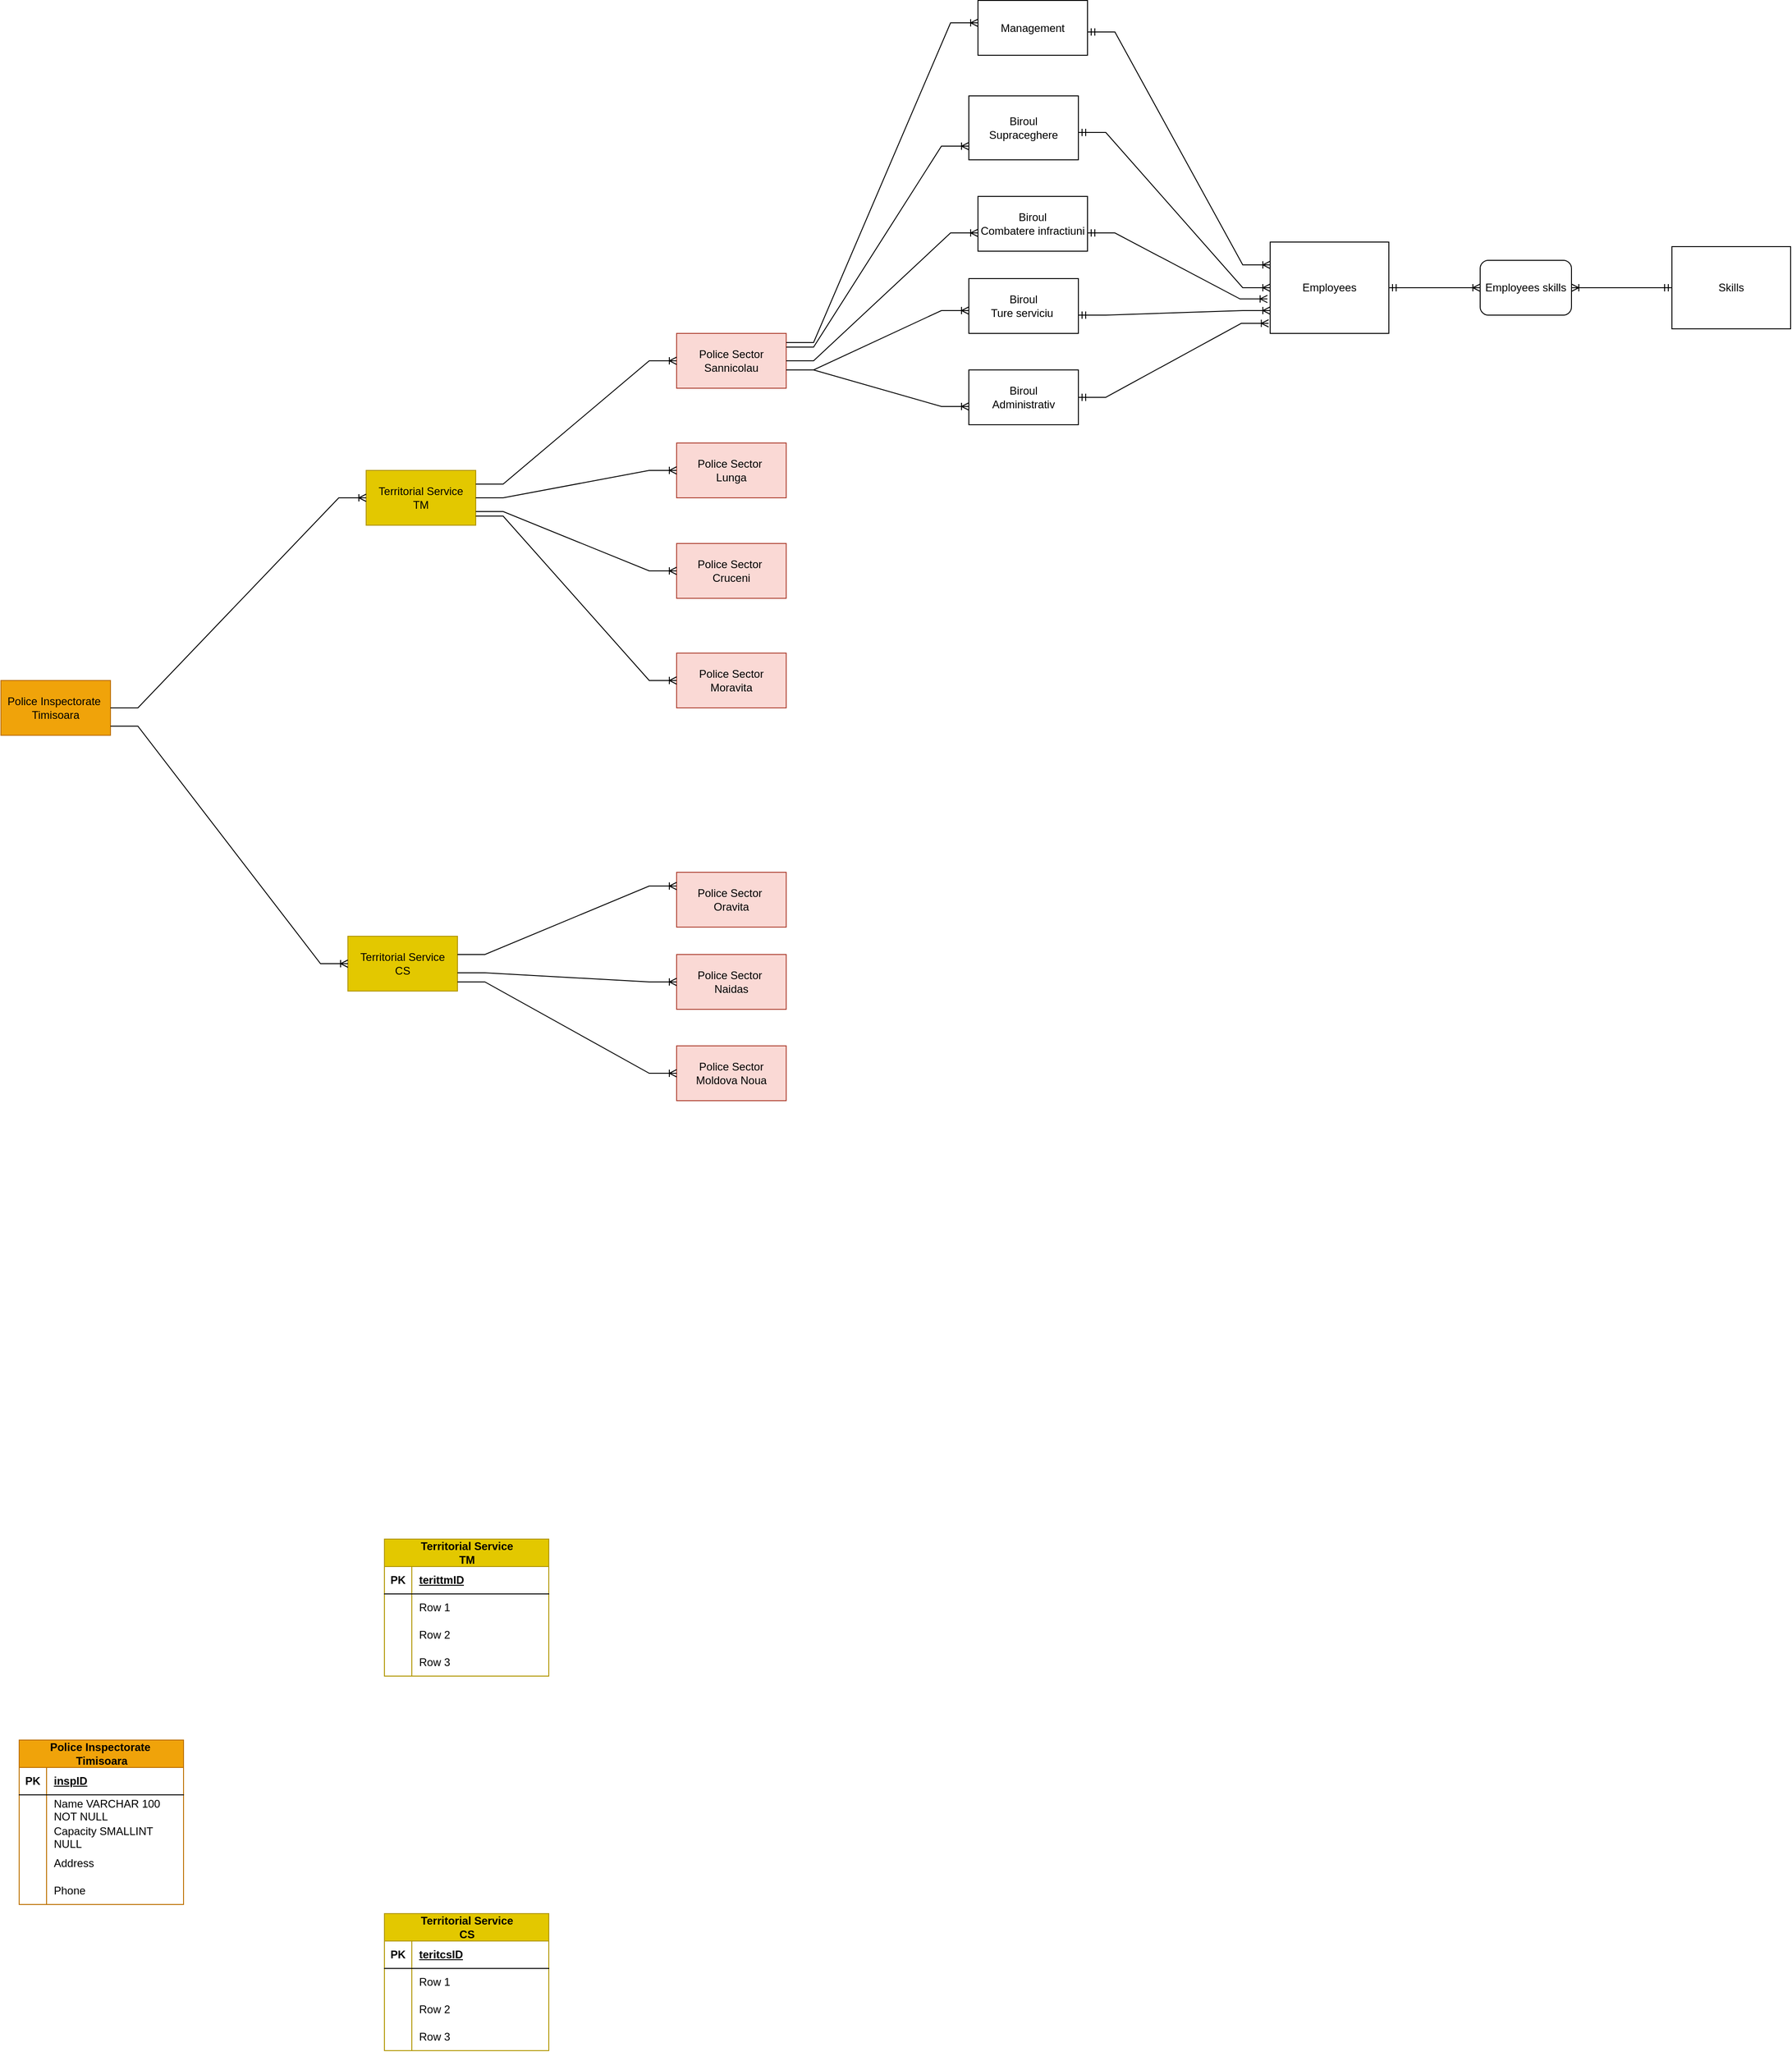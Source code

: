 <mxfile version="26.0.4">
  <diagram name="Pagină-1" id="tk4yPKOGJURjmuizrjEW">
    <mxGraphModel dx="2577" dy="2039" grid="1" gridSize="10" guides="1" tooltips="1" connect="1" arrows="1" fold="1" page="1" pageScale="1" pageWidth="827" pageHeight="1169" math="0" shadow="0">
      <root>
        <object label="" id="0">
          <mxCell />
        </object>
        <mxCell id="1" parent="0" />
        <mxCell id="RzF3BET0M-9ud9dv6s0I-14" value="Police Inspectorate&amp;nbsp;&lt;div&gt;Timisoara&lt;/div&gt;" style="rounded=0;whiteSpace=wrap;html=1;fillColor=#f0a30a;fontColor=#000000;strokeColor=#BD7000;" vertex="1" parent="1">
          <mxGeometry x="-340" y="100" width="120" height="60" as="geometry" />
        </mxCell>
        <mxCell id="RzF3BET0M-9ud9dv6s0I-17" value="Territorial Service&lt;div&gt;&lt;span style=&quot;background-color: transparent; color: light-dark(rgb(0, 0, 0), rgb(255, 255, 255));&quot;&gt;TM&lt;/span&gt;&lt;/div&gt;" style="rounded=0;whiteSpace=wrap;html=1;fillColor=#e3c800;fontColor=#000000;strokeColor=#B09500;" vertex="1" parent="1">
          <mxGeometry x="60" y="-130" width="120" height="60" as="geometry" />
        </mxCell>
        <mxCell id="RzF3BET0M-9ud9dv6s0I-18" value="Territorial Service&lt;div&gt;CS&lt;/div&gt;" style="rounded=0;whiteSpace=wrap;html=1;fillColor=#e3c800;fontColor=#000000;strokeColor=#B09500;" vertex="1" parent="1">
          <mxGeometry x="40" y="380" width="120" height="60" as="geometry" />
        </mxCell>
        <mxCell id="RzF3BET0M-9ud9dv6s0I-20" value="Police Sector Sannicolau" style="rounded=0;whiteSpace=wrap;html=1;fillColor=#fad9d5;strokeColor=#ae4132;" vertex="1" parent="1">
          <mxGeometry x="400" y="-280" width="120" height="60" as="geometry" />
        </mxCell>
        <mxCell id="RzF3BET0M-9ud9dv6s0I-21" value="Police Sector&amp;nbsp;&lt;div&gt;Lunga&lt;/div&gt;" style="rounded=0;whiteSpace=wrap;html=1;fillColor=#fad9d5;strokeColor=#ae4132;" vertex="1" parent="1">
          <mxGeometry x="400" y="-160" width="120" height="60" as="geometry" />
        </mxCell>
        <mxCell id="RzF3BET0M-9ud9dv6s0I-22" value="Police Sector Moravita" style="rounded=0;whiteSpace=wrap;html=1;fillColor=#fad9d5;strokeColor=#ae4132;" vertex="1" parent="1">
          <mxGeometry x="400" y="70" width="120" height="60" as="geometry" />
        </mxCell>
        <mxCell id="RzF3BET0M-9ud9dv6s0I-23" value="Police Sector&amp;nbsp;&lt;div&gt;Cruceni&lt;/div&gt;" style="rounded=0;whiteSpace=wrap;html=1;fillColor=#fad9d5;strokeColor=#ae4132;" vertex="1" parent="1">
          <mxGeometry x="400" y="-50" width="120" height="60" as="geometry" />
        </mxCell>
        <mxCell id="RzF3BET0M-9ud9dv6s0I-24" value="Police Sector&amp;nbsp;&lt;div&gt;Oravita&lt;/div&gt;" style="rounded=0;whiteSpace=wrap;html=1;fillColor=#fad9d5;strokeColor=#ae4132;" vertex="1" parent="1">
          <mxGeometry x="400" y="310" width="120" height="60" as="geometry" />
        </mxCell>
        <mxCell id="RzF3BET0M-9ud9dv6s0I-25" value="Police Sector Moldova Noua" style="rounded=0;whiteSpace=wrap;html=1;fillColor=#fad9d5;strokeColor=#ae4132;" vertex="1" parent="1">
          <mxGeometry x="400" y="500" width="120" height="60" as="geometry" />
        </mxCell>
        <mxCell id="RzF3BET0M-9ud9dv6s0I-26" value="Police Sector&amp;nbsp;&lt;div&gt;Naidas&lt;/div&gt;" style="rounded=0;whiteSpace=wrap;html=1;fillColor=#fad9d5;strokeColor=#ae4132;" vertex="1" parent="1">
          <mxGeometry x="400" y="400" width="120" height="60" as="geometry" />
        </mxCell>
        <mxCell id="RzF3BET0M-9ud9dv6s0I-32" value="Management" style="rounded=0;whiteSpace=wrap;html=1;" vertex="1" parent="1">
          <mxGeometry x="730" y="-644.5" width="120" height="60" as="geometry" />
        </mxCell>
        <mxCell id="RzF3BET0M-9ud9dv6s0I-33" value="Biroul&lt;div&gt;Supraceghere&lt;/div&gt;" style="rounded=0;whiteSpace=wrap;html=1;" vertex="1" parent="1">
          <mxGeometry x="720" y="-540" width="120" height="70" as="geometry" />
        </mxCell>
        <mxCell id="RzF3BET0M-9ud9dv6s0I-34" value="Biroul&lt;div&gt;Combatere infractiuni&lt;/div&gt;" style="rounded=0;whiteSpace=wrap;html=1;" vertex="1" parent="1">
          <mxGeometry x="730" y="-430" width="120" height="60" as="geometry" />
        </mxCell>
        <mxCell id="RzF3BET0M-9ud9dv6s0I-35" value="Biroul&lt;div&gt;Ture serviciu&amp;nbsp;&lt;/div&gt;" style="rounded=0;whiteSpace=wrap;html=1;" vertex="1" parent="1">
          <mxGeometry x="720" y="-340" width="120" height="60" as="geometry" />
        </mxCell>
        <mxCell id="RzF3BET0M-9ud9dv6s0I-36" value="Biroul&lt;div&gt;Administrativ&lt;/div&gt;" style="rounded=0;whiteSpace=wrap;html=1;" vertex="1" parent="1">
          <mxGeometry x="720" y="-240" width="120" height="60" as="geometry" />
        </mxCell>
        <mxCell id="RzF3BET0M-9ud9dv6s0I-37" value="Employees" style="rounded=0;whiteSpace=wrap;html=1;" vertex="1" parent="1">
          <mxGeometry x="1050" y="-380" width="130" height="100" as="geometry" />
        </mxCell>
        <mxCell id="RzF3BET0M-9ud9dv6s0I-38" value="Skills" style="rounded=0;whiteSpace=wrap;html=1;" vertex="1" parent="1">
          <mxGeometry x="1490" y="-375" width="130" height="90" as="geometry" />
        </mxCell>
        <mxCell id="RzF3BET0M-9ud9dv6s0I-39" value="" style="edgeStyle=entityRelationEdgeStyle;fontSize=12;html=1;endArrow=ERoneToMany;rounded=0;entryX=0;entryY=0.5;entryDx=0;entryDy=0;" edge="1" parent="1" target="RzF3BET0M-9ud9dv6s0I-17">
          <mxGeometry width="100" height="100" relative="1" as="geometry">
            <mxPoint x="-220" y="130" as="sourcePoint" />
            <mxPoint x="-120" y="30" as="targetPoint" />
          </mxGeometry>
        </mxCell>
        <mxCell id="RzF3BET0M-9ud9dv6s0I-40" value="" style="edgeStyle=entityRelationEdgeStyle;fontSize=12;html=1;endArrow=ERoneToMany;rounded=0;entryX=0;entryY=0.5;entryDx=0;entryDy=0;" edge="1" parent="1" target="RzF3BET0M-9ud9dv6s0I-18">
          <mxGeometry width="100" height="100" relative="1" as="geometry">
            <mxPoint x="-220" y="150" as="sourcePoint" />
            <mxPoint x="60" y="-80" as="targetPoint" />
          </mxGeometry>
        </mxCell>
        <mxCell id="RzF3BET0M-9ud9dv6s0I-41" value="" style="edgeStyle=entityRelationEdgeStyle;fontSize=12;html=1;endArrow=ERoneToMany;rounded=0;entryX=0;entryY=0.5;entryDx=0;entryDy=0;exitX=1;exitY=0.25;exitDx=0;exitDy=0;" edge="1" parent="1" source="RzF3BET0M-9ud9dv6s0I-17" target="RzF3BET0M-9ud9dv6s0I-20">
          <mxGeometry width="100" height="100" relative="1" as="geometry">
            <mxPoint x="190" y="-120" as="sourcePoint" />
            <mxPoint x="460" y="-325" as="targetPoint" />
            <Array as="points">
              <mxPoint x="620" y="-215" />
            </Array>
          </mxGeometry>
        </mxCell>
        <mxCell id="RzF3BET0M-9ud9dv6s0I-42" value="" style="edgeStyle=entityRelationEdgeStyle;fontSize=12;html=1;endArrow=ERoneToMany;rounded=0;entryX=0;entryY=0.5;entryDx=0;entryDy=0;exitX=1;exitY=0.5;exitDx=0;exitDy=0;" edge="1" parent="1" source="RzF3BET0M-9ud9dv6s0I-17">
          <mxGeometry width="100" height="100" relative="1" as="geometry">
            <mxPoint x="190" y="-100" as="sourcePoint" />
            <mxPoint x="400" y="-130" as="targetPoint" />
            <Array as="points">
              <mxPoint x="230" y="-40" />
              <mxPoint x="620" y="-95" />
              <mxPoint x="380" y="-20" />
            </Array>
          </mxGeometry>
        </mxCell>
        <mxCell id="RzF3BET0M-9ud9dv6s0I-43" value="" style="edgeStyle=entityRelationEdgeStyle;fontSize=12;html=1;endArrow=ERoneToMany;rounded=0;entryX=0;entryY=0.5;entryDx=0;entryDy=0;exitX=1;exitY=0.75;exitDx=0;exitDy=0;" edge="1" parent="1" source="RzF3BET0M-9ud9dv6s0I-17">
          <mxGeometry width="100" height="100" relative="1" as="geometry">
            <mxPoint x="190" y="10" as="sourcePoint" />
            <mxPoint x="400" y="-20" as="targetPoint" />
            <Array as="points">
              <mxPoint x="230" y="70" />
              <mxPoint x="620" y="15" />
              <mxPoint x="380" y="80" />
              <mxPoint x="380" y="90" />
            </Array>
          </mxGeometry>
        </mxCell>
        <mxCell id="RzF3BET0M-9ud9dv6s0I-44" value="" style="edgeStyle=entityRelationEdgeStyle;fontSize=12;html=1;endArrow=ERoneToMany;rounded=0;entryX=0;entryY=0.5;entryDx=0;entryDy=0;" edge="1" parent="1">
          <mxGeometry width="100" height="100" relative="1" as="geometry">
            <mxPoint x="180" y="-80" as="sourcePoint" />
            <mxPoint x="400" y="100" as="targetPoint" />
            <Array as="points">
              <mxPoint x="230" y="190" />
              <mxPoint x="620" y="135" />
              <mxPoint x="380" y="200" />
              <mxPoint x="380" y="210" />
            </Array>
          </mxGeometry>
        </mxCell>
        <mxCell id="RzF3BET0M-9ud9dv6s0I-45" value="" style="edgeStyle=entityRelationEdgeStyle;fontSize=12;html=1;endArrow=ERoneToMany;rounded=0;entryX=0;entryY=0.5;entryDx=0;entryDy=0;exitX=1;exitY=0.75;exitDx=0;exitDy=0;" edge="1" parent="1">
          <mxGeometry width="100" height="100" relative="1" as="geometry">
            <mxPoint x="520" y="-240.0" as="sourcePoint" />
            <mxPoint x="720" y="-200" as="targetPoint" />
            <Array as="points">
              <mxPoint x="550" y="-110" />
              <mxPoint x="940" y="-165" />
              <mxPoint x="700" y="-100" />
              <mxPoint x="700" y="-90" />
            </Array>
          </mxGeometry>
        </mxCell>
        <mxCell id="RzF3BET0M-9ud9dv6s0I-46" value="" style="edgeStyle=entityRelationEdgeStyle;fontSize=12;html=1;endArrow=ERoneToMany;rounded=0;entryX=0;entryY=0.75;entryDx=0;entryDy=0;exitX=1;exitY=0.75;exitDx=0;exitDy=0;" edge="1" parent="1">
          <mxGeometry width="100" height="100" relative="1" as="geometry">
            <mxPoint x="520" y="-240" as="sourcePoint" />
            <mxPoint x="720" y="-305.0" as="targetPoint" />
            <Array as="points">
              <mxPoint x="550" y="-110" />
              <mxPoint x="940" y="-165" />
              <mxPoint x="700" y="-100" />
              <mxPoint x="700" y="-90" />
            </Array>
          </mxGeometry>
        </mxCell>
        <mxCell id="RzF3BET0M-9ud9dv6s0I-47" value="" style="edgeStyle=entityRelationEdgeStyle;fontSize=12;html=1;endArrow=ERoneToMany;rounded=0;entryX=0;entryY=0.5;entryDx=0;entryDy=0;exitX=1;exitY=0.75;exitDx=0;exitDy=0;" edge="1" parent="1">
          <mxGeometry width="100" height="100" relative="1" as="geometry">
            <mxPoint x="520" y="-250" as="sourcePoint" />
            <mxPoint x="730" y="-390" as="targetPoint" />
            <Array as="points">
              <mxPoint x="550" y="-120" />
              <mxPoint x="940" y="-175" />
              <mxPoint x="700" y="-110" />
              <mxPoint x="700" y="-100" />
            </Array>
          </mxGeometry>
        </mxCell>
        <mxCell id="RzF3BET0M-9ud9dv6s0I-48" value="" style="edgeStyle=entityRelationEdgeStyle;fontSize=12;html=1;endArrow=ERoneToMany;rounded=0;entryX=0;entryY=0.5;entryDx=0;entryDy=0;exitX=1;exitY=0.25;exitDx=0;exitDy=0;" edge="1" parent="1" source="RzF3BET0M-9ud9dv6s0I-20">
          <mxGeometry width="100" height="100" relative="1" as="geometry">
            <mxPoint x="520" y="-525" as="sourcePoint" />
            <mxPoint x="720" y="-485" as="targetPoint" />
            <Array as="points">
              <mxPoint x="550" y="-395" />
              <mxPoint x="940" y="-450" />
              <mxPoint x="700" y="-385" />
              <mxPoint x="700" y="-375" />
            </Array>
          </mxGeometry>
        </mxCell>
        <mxCell id="RzF3BET0M-9ud9dv6s0I-49" value="" style="edgeStyle=entityRelationEdgeStyle;fontSize=12;html=1;endArrow=ERoneToMany;rounded=0;entryX=0;entryY=0.5;entryDx=0;entryDy=0;" edge="1" parent="1">
          <mxGeometry width="100" height="100" relative="1" as="geometry">
            <mxPoint x="520" y="-270" as="sourcePoint" />
            <mxPoint x="730" y="-620" as="targetPoint" />
            <Array as="points">
              <mxPoint x="560" y="-530" />
              <mxPoint x="560" y="-1095" />
              <mxPoint x="950" y="-585" />
              <mxPoint x="710" y="-520" />
              <mxPoint x="710" y="-510" />
            </Array>
          </mxGeometry>
        </mxCell>
        <mxCell id="RzF3BET0M-9ud9dv6s0I-50" value="" style="edgeStyle=entityRelationEdgeStyle;fontSize=12;html=1;endArrow=ERoneToMany;rounded=0;entryX=0;entryY=0.25;entryDx=0;entryDy=0;" edge="1" parent="1" target="RzF3BET0M-9ud9dv6s0I-24">
          <mxGeometry width="100" height="100" relative="1" as="geometry">
            <mxPoint x="160" y="400" as="sourcePoint" />
            <mxPoint x="260" y="300" as="targetPoint" />
          </mxGeometry>
        </mxCell>
        <mxCell id="RzF3BET0M-9ud9dv6s0I-51" value="" style="edgeStyle=entityRelationEdgeStyle;fontSize=12;html=1;endArrow=ERoneToMany;rounded=0;entryX=0;entryY=0.5;entryDx=0;entryDy=0;" edge="1" parent="1" target="RzF3BET0M-9ud9dv6s0I-26">
          <mxGeometry width="100" height="100" relative="1" as="geometry">
            <mxPoint x="160" y="420" as="sourcePoint" />
            <mxPoint x="260" y="320" as="targetPoint" />
          </mxGeometry>
        </mxCell>
        <mxCell id="RzF3BET0M-9ud9dv6s0I-52" value="" style="edgeStyle=entityRelationEdgeStyle;fontSize=12;html=1;endArrow=ERoneToMany;rounded=0;entryX=0;entryY=0.5;entryDx=0;entryDy=0;" edge="1" parent="1" target="RzF3BET0M-9ud9dv6s0I-25">
          <mxGeometry width="100" height="100" relative="1" as="geometry">
            <mxPoint x="160" y="430" as="sourcePoint" />
            <mxPoint x="260" y="330" as="targetPoint" />
          </mxGeometry>
        </mxCell>
        <mxCell id="RzF3BET0M-9ud9dv6s0I-54" value="Employees skills" style="rounded=1;whiteSpace=wrap;html=1;" vertex="1" parent="1">
          <mxGeometry x="1280" y="-360" width="100" height="60" as="geometry" />
        </mxCell>
        <mxCell id="RzF3BET0M-9ud9dv6s0I-63" value="" style="edgeStyle=entityRelationEdgeStyle;fontSize=12;html=1;endArrow=ERoneToMany;startArrow=ERmandOne;rounded=0;entryX=0;entryY=0.5;entryDx=0;entryDy=0;" edge="1" parent="1" target="RzF3BET0M-9ud9dv6s0I-37">
          <mxGeometry width="100" height="100" relative="1" as="geometry">
            <mxPoint x="840" y="-500" as="sourcePoint" />
            <mxPoint x="940" y="-600" as="targetPoint" />
          </mxGeometry>
        </mxCell>
        <mxCell id="RzF3BET0M-9ud9dv6s0I-64" value="" style="edgeStyle=entityRelationEdgeStyle;fontSize=12;html=1;endArrow=ERoneToMany;startArrow=ERmandOne;rounded=0;entryX=-0.023;entryY=0.623;entryDx=0;entryDy=0;entryPerimeter=0;" edge="1" parent="1" target="RzF3BET0M-9ud9dv6s0I-37">
          <mxGeometry width="100" height="100" relative="1" as="geometry">
            <mxPoint x="850" y="-390" as="sourcePoint" />
            <mxPoint x="1040" y="-320" as="targetPoint" />
          </mxGeometry>
        </mxCell>
        <mxCell id="RzF3BET0M-9ud9dv6s0I-65" value="" style="edgeStyle=entityRelationEdgeStyle;fontSize=12;html=1;endArrow=ERoneToMany;startArrow=ERmandOne;rounded=0;entryX=0;entryY=0.75;entryDx=0;entryDy=0;" edge="1" parent="1" target="RzF3BET0M-9ud9dv6s0I-37">
          <mxGeometry width="100" height="100" relative="1" as="geometry">
            <mxPoint x="840" y="-300" as="sourcePoint" />
            <mxPoint x="940" y="-400" as="targetPoint" />
          </mxGeometry>
        </mxCell>
        <mxCell id="RzF3BET0M-9ud9dv6s0I-66" value="" style="edgeStyle=entityRelationEdgeStyle;fontSize=12;html=1;endArrow=ERoneToMany;startArrow=ERmandOne;rounded=0;entryX=-0.013;entryY=0.89;entryDx=0;entryDy=0;entryPerimeter=0;" edge="1" parent="1" target="RzF3BET0M-9ud9dv6s0I-37">
          <mxGeometry width="100" height="100" relative="1" as="geometry">
            <mxPoint x="840" y="-210" as="sourcePoint" />
            <mxPoint x="940" y="-310" as="targetPoint" />
          </mxGeometry>
        </mxCell>
        <mxCell id="RzF3BET0M-9ud9dv6s0I-67" value="" style="edgeStyle=entityRelationEdgeStyle;fontSize=12;html=1;endArrow=ERoneToMany;startArrow=ERmandOne;rounded=0;entryX=0;entryY=0.25;entryDx=0;entryDy=0;" edge="1" parent="1" target="RzF3BET0M-9ud9dv6s0I-37">
          <mxGeometry width="100" height="100" relative="1" as="geometry">
            <mxPoint x="850" y="-610" as="sourcePoint" />
            <mxPoint x="950" y="-710" as="targetPoint" />
          </mxGeometry>
        </mxCell>
        <mxCell id="RzF3BET0M-9ud9dv6s0I-69" value="" style="edgeStyle=entityRelationEdgeStyle;fontSize=12;html=1;endArrow=ERoneToMany;startArrow=ERmandOne;rounded=0;entryX=0;entryY=0.5;entryDx=0;entryDy=0;" edge="1" parent="1" target="RzF3BET0M-9ud9dv6s0I-54">
          <mxGeometry width="100" height="100" relative="1" as="geometry">
            <mxPoint x="1180" y="-330" as="sourcePoint" />
            <mxPoint x="1280" y="-430" as="targetPoint" />
            <Array as="points">
              <mxPoint x="1240" y="-370" />
            </Array>
          </mxGeometry>
        </mxCell>
        <mxCell id="RzF3BET0M-9ud9dv6s0I-70" value="" style="fontSize=12;html=1;endArrow=ERoneToMany;startArrow=ERmandOne;rounded=0;entryX=1;entryY=0.5;entryDx=0;entryDy=0;exitX=0;exitY=0.5;exitDx=0;exitDy=0;" edge="1" parent="1" source="RzF3BET0M-9ud9dv6s0I-38" target="RzF3BET0M-9ud9dv6s0I-54">
          <mxGeometry width="100" height="100" relative="1" as="geometry">
            <mxPoint x="1440" y="-320" as="sourcePoint" />
            <mxPoint x="1430" y="-20" as="targetPoint" />
          </mxGeometry>
        </mxCell>
        <mxCell id="RzF3BET0M-9ud9dv6s0I-71" value="Police Inspectorate&amp;nbsp;&lt;div&gt;Timisoara&lt;/div&gt;" style="shape=table;startSize=30;container=1;collapsible=1;childLayout=tableLayout;fixedRows=1;rowLines=0;fontStyle=1;align=center;resizeLast=1;html=1;fillColor=#f0a30a;fontColor=#000000;strokeColor=#BD7000;" vertex="1" parent="1">
          <mxGeometry x="-320" y="1260" width="180" height="180" as="geometry" />
        </mxCell>
        <mxCell id="RzF3BET0M-9ud9dv6s0I-72" value="" style="shape=tableRow;horizontal=0;startSize=0;swimlaneHead=0;swimlaneBody=0;fillColor=none;collapsible=0;dropTarget=0;points=[[0,0.5],[1,0.5]];portConstraint=eastwest;top=0;left=0;right=0;bottom=1;" vertex="1" parent="RzF3BET0M-9ud9dv6s0I-71">
          <mxGeometry y="30" width="180" height="30" as="geometry" />
        </mxCell>
        <mxCell id="RzF3BET0M-9ud9dv6s0I-73" value="PK" style="shape=partialRectangle;connectable=0;fillColor=none;top=0;left=0;bottom=0;right=0;fontStyle=1;overflow=hidden;whiteSpace=wrap;html=1;" vertex="1" parent="RzF3BET0M-9ud9dv6s0I-72">
          <mxGeometry width="30" height="30" as="geometry">
            <mxRectangle width="30" height="30" as="alternateBounds" />
          </mxGeometry>
        </mxCell>
        <mxCell id="RzF3BET0M-9ud9dv6s0I-74" value="inspID" style="shape=partialRectangle;connectable=0;fillColor=none;top=0;left=0;bottom=0;right=0;align=left;spacingLeft=6;fontStyle=5;overflow=hidden;whiteSpace=wrap;html=1;" vertex="1" parent="RzF3BET0M-9ud9dv6s0I-72">
          <mxGeometry x="30" width="150" height="30" as="geometry">
            <mxRectangle width="150" height="30" as="alternateBounds" />
          </mxGeometry>
        </mxCell>
        <mxCell id="RzF3BET0M-9ud9dv6s0I-75" value="" style="shape=tableRow;horizontal=0;startSize=0;swimlaneHead=0;swimlaneBody=0;fillColor=none;collapsible=0;dropTarget=0;points=[[0,0.5],[1,0.5]];portConstraint=eastwest;top=0;left=0;right=0;bottom=0;" vertex="1" parent="RzF3BET0M-9ud9dv6s0I-71">
          <mxGeometry y="60" width="180" height="30" as="geometry" />
        </mxCell>
        <mxCell id="RzF3BET0M-9ud9dv6s0I-76" value="" style="shape=partialRectangle;connectable=0;fillColor=none;top=0;left=0;bottom=0;right=0;editable=1;overflow=hidden;whiteSpace=wrap;html=1;" vertex="1" parent="RzF3BET0M-9ud9dv6s0I-75">
          <mxGeometry width="30" height="30" as="geometry">
            <mxRectangle width="30" height="30" as="alternateBounds" />
          </mxGeometry>
        </mxCell>
        <mxCell id="RzF3BET0M-9ud9dv6s0I-77" value="Name VARCHAR 100 NOT NULL" style="shape=partialRectangle;connectable=0;fillColor=none;top=0;left=0;bottom=0;right=0;align=left;spacingLeft=6;overflow=hidden;whiteSpace=wrap;html=1;" vertex="1" parent="RzF3BET0M-9ud9dv6s0I-75">
          <mxGeometry x="30" width="150" height="30" as="geometry">
            <mxRectangle width="150" height="30" as="alternateBounds" />
          </mxGeometry>
        </mxCell>
        <mxCell id="RzF3BET0M-9ud9dv6s0I-78" value="" style="shape=tableRow;horizontal=0;startSize=0;swimlaneHead=0;swimlaneBody=0;fillColor=none;collapsible=0;dropTarget=0;points=[[0,0.5],[1,0.5]];portConstraint=eastwest;top=0;left=0;right=0;bottom=0;" vertex="1" parent="RzF3BET0M-9ud9dv6s0I-71">
          <mxGeometry y="90" width="180" height="30" as="geometry" />
        </mxCell>
        <mxCell id="RzF3BET0M-9ud9dv6s0I-79" value="" style="shape=partialRectangle;connectable=0;fillColor=none;top=0;left=0;bottom=0;right=0;editable=1;overflow=hidden;whiteSpace=wrap;html=1;" vertex="1" parent="RzF3BET0M-9ud9dv6s0I-78">
          <mxGeometry width="30" height="30" as="geometry">
            <mxRectangle width="30" height="30" as="alternateBounds" />
          </mxGeometry>
        </mxCell>
        <mxCell id="RzF3BET0M-9ud9dv6s0I-80" value="Capacity SMALLINT NULL" style="shape=partialRectangle;connectable=0;fillColor=none;top=0;left=0;bottom=0;right=0;align=left;spacingLeft=6;overflow=hidden;whiteSpace=wrap;html=1;" vertex="1" parent="RzF3BET0M-9ud9dv6s0I-78">
          <mxGeometry x="30" width="150" height="30" as="geometry">
            <mxRectangle width="150" height="30" as="alternateBounds" />
          </mxGeometry>
        </mxCell>
        <mxCell id="RzF3BET0M-9ud9dv6s0I-81" value="" style="shape=tableRow;horizontal=0;startSize=0;swimlaneHead=0;swimlaneBody=0;fillColor=none;collapsible=0;dropTarget=0;points=[[0,0.5],[1,0.5]];portConstraint=eastwest;top=0;left=0;right=0;bottom=0;" vertex="1" parent="RzF3BET0M-9ud9dv6s0I-71">
          <mxGeometry y="120" width="180" height="30" as="geometry" />
        </mxCell>
        <mxCell id="RzF3BET0M-9ud9dv6s0I-82" value="" style="shape=partialRectangle;connectable=0;fillColor=none;top=0;left=0;bottom=0;right=0;editable=1;overflow=hidden;whiteSpace=wrap;html=1;" vertex="1" parent="RzF3BET0M-9ud9dv6s0I-81">
          <mxGeometry width="30" height="30" as="geometry">
            <mxRectangle width="30" height="30" as="alternateBounds" />
          </mxGeometry>
        </mxCell>
        <mxCell id="RzF3BET0M-9ud9dv6s0I-83" value="Address" style="shape=partialRectangle;connectable=0;fillColor=none;top=0;left=0;bottom=0;right=0;align=left;spacingLeft=6;overflow=hidden;whiteSpace=wrap;html=1;" vertex="1" parent="RzF3BET0M-9ud9dv6s0I-81">
          <mxGeometry x="30" width="150" height="30" as="geometry">
            <mxRectangle width="150" height="30" as="alternateBounds" />
          </mxGeometry>
        </mxCell>
        <mxCell id="RzF3BET0M-9ud9dv6s0I-84" value="" style="shape=tableRow;horizontal=0;startSize=0;swimlaneHead=0;swimlaneBody=0;fillColor=none;collapsible=0;dropTarget=0;points=[[0,0.5],[1,0.5]];portConstraint=eastwest;top=0;left=0;right=0;bottom=0;" vertex="1" parent="RzF3BET0M-9ud9dv6s0I-71">
          <mxGeometry y="150" width="180" height="30" as="geometry" />
        </mxCell>
        <mxCell id="RzF3BET0M-9ud9dv6s0I-85" value="" style="shape=partialRectangle;connectable=0;fillColor=none;top=0;left=0;bottom=0;right=0;editable=1;overflow=hidden;whiteSpace=wrap;html=1;" vertex="1" parent="RzF3BET0M-9ud9dv6s0I-84">
          <mxGeometry width="30" height="30" as="geometry">
            <mxRectangle width="30" height="30" as="alternateBounds" />
          </mxGeometry>
        </mxCell>
        <mxCell id="RzF3BET0M-9ud9dv6s0I-86" value="Phone" style="shape=partialRectangle;connectable=0;fillColor=none;top=0;left=0;bottom=0;right=0;align=left;spacingLeft=6;overflow=hidden;whiteSpace=wrap;html=1;" vertex="1" parent="RzF3BET0M-9ud9dv6s0I-84">
          <mxGeometry x="30" width="150" height="30" as="geometry">
            <mxRectangle width="150" height="30" as="alternateBounds" />
          </mxGeometry>
        </mxCell>
        <mxCell id="RzF3BET0M-9ud9dv6s0I-87" value="Territorial Service&lt;div&gt;TM&lt;/div&gt;" style="shape=table;startSize=30;container=1;collapsible=1;childLayout=tableLayout;fixedRows=1;rowLines=0;fontStyle=1;align=center;resizeLast=1;html=1;fillColor=#e3c800;fontColor=#000000;strokeColor=#B09500;" vertex="1" parent="1">
          <mxGeometry x="80" y="1040" width="180" height="150" as="geometry" />
        </mxCell>
        <mxCell id="RzF3BET0M-9ud9dv6s0I-88" value="" style="shape=tableRow;horizontal=0;startSize=0;swimlaneHead=0;swimlaneBody=0;fillColor=none;collapsible=0;dropTarget=0;points=[[0,0.5],[1,0.5]];portConstraint=eastwest;top=0;left=0;right=0;bottom=1;" vertex="1" parent="RzF3BET0M-9ud9dv6s0I-87">
          <mxGeometry y="30" width="180" height="30" as="geometry" />
        </mxCell>
        <mxCell id="RzF3BET0M-9ud9dv6s0I-89" value="PK" style="shape=partialRectangle;connectable=0;fillColor=none;top=0;left=0;bottom=0;right=0;fontStyle=1;overflow=hidden;whiteSpace=wrap;html=1;" vertex="1" parent="RzF3BET0M-9ud9dv6s0I-88">
          <mxGeometry width="30" height="30" as="geometry">
            <mxRectangle width="30" height="30" as="alternateBounds" />
          </mxGeometry>
        </mxCell>
        <mxCell id="RzF3BET0M-9ud9dv6s0I-90" value="terittmID" style="shape=partialRectangle;connectable=0;fillColor=none;top=0;left=0;bottom=0;right=0;align=left;spacingLeft=6;fontStyle=5;overflow=hidden;whiteSpace=wrap;html=1;" vertex="1" parent="RzF3BET0M-9ud9dv6s0I-88">
          <mxGeometry x="30" width="150" height="30" as="geometry">
            <mxRectangle width="150" height="30" as="alternateBounds" />
          </mxGeometry>
        </mxCell>
        <mxCell id="RzF3BET0M-9ud9dv6s0I-91" value="" style="shape=tableRow;horizontal=0;startSize=0;swimlaneHead=0;swimlaneBody=0;fillColor=none;collapsible=0;dropTarget=0;points=[[0,0.5],[1,0.5]];portConstraint=eastwest;top=0;left=0;right=0;bottom=0;" vertex="1" parent="RzF3BET0M-9ud9dv6s0I-87">
          <mxGeometry y="60" width="180" height="30" as="geometry" />
        </mxCell>
        <mxCell id="RzF3BET0M-9ud9dv6s0I-92" value="" style="shape=partialRectangle;connectable=0;fillColor=none;top=0;left=0;bottom=0;right=0;editable=1;overflow=hidden;whiteSpace=wrap;html=1;" vertex="1" parent="RzF3BET0M-9ud9dv6s0I-91">
          <mxGeometry width="30" height="30" as="geometry">
            <mxRectangle width="30" height="30" as="alternateBounds" />
          </mxGeometry>
        </mxCell>
        <mxCell id="RzF3BET0M-9ud9dv6s0I-93" value="Row 1" style="shape=partialRectangle;connectable=0;fillColor=none;top=0;left=0;bottom=0;right=0;align=left;spacingLeft=6;overflow=hidden;whiteSpace=wrap;html=1;" vertex="1" parent="RzF3BET0M-9ud9dv6s0I-91">
          <mxGeometry x="30" width="150" height="30" as="geometry">
            <mxRectangle width="150" height="30" as="alternateBounds" />
          </mxGeometry>
        </mxCell>
        <mxCell id="RzF3BET0M-9ud9dv6s0I-94" value="" style="shape=tableRow;horizontal=0;startSize=0;swimlaneHead=0;swimlaneBody=0;fillColor=none;collapsible=0;dropTarget=0;points=[[0,0.5],[1,0.5]];portConstraint=eastwest;top=0;left=0;right=0;bottom=0;" vertex="1" parent="RzF3BET0M-9ud9dv6s0I-87">
          <mxGeometry y="90" width="180" height="30" as="geometry" />
        </mxCell>
        <mxCell id="RzF3BET0M-9ud9dv6s0I-95" value="" style="shape=partialRectangle;connectable=0;fillColor=none;top=0;left=0;bottom=0;right=0;editable=1;overflow=hidden;whiteSpace=wrap;html=1;" vertex="1" parent="RzF3BET0M-9ud9dv6s0I-94">
          <mxGeometry width="30" height="30" as="geometry">
            <mxRectangle width="30" height="30" as="alternateBounds" />
          </mxGeometry>
        </mxCell>
        <mxCell id="RzF3BET0M-9ud9dv6s0I-96" value="Row 2" style="shape=partialRectangle;connectable=0;fillColor=none;top=0;left=0;bottom=0;right=0;align=left;spacingLeft=6;overflow=hidden;whiteSpace=wrap;html=1;" vertex="1" parent="RzF3BET0M-9ud9dv6s0I-94">
          <mxGeometry x="30" width="150" height="30" as="geometry">
            <mxRectangle width="150" height="30" as="alternateBounds" />
          </mxGeometry>
        </mxCell>
        <mxCell id="RzF3BET0M-9ud9dv6s0I-97" value="" style="shape=tableRow;horizontal=0;startSize=0;swimlaneHead=0;swimlaneBody=0;fillColor=none;collapsible=0;dropTarget=0;points=[[0,0.5],[1,0.5]];portConstraint=eastwest;top=0;left=0;right=0;bottom=0;" vertex="1" parent="RzF3BET0M-9ud9dv6s0I-87">
          <mxGeometry y="120" width="180" height="30" as="geometry" />
        </mxCell>
        <mxCell id="RzF3BET0M-9ud9dv6s0I-98" value="" style="shape=partialRectangle;connectable=0;fillColor=none;top=0;left=0;bottom=0;right=0;editable=1;overflow=hidden;whiteSpace=wrap;html=1;" vertex="1" parent="RzF3BET0M-9ud9dv6s0I-97">
          <mxGeometry width="30" height="30" as="geometry">
            <mxRectangle width="30" height="30" as="alternateBounds" />
          </mxGeometry>
        </mxCell>
        <mxCell id="RzF3BET0M-9ud9dv6s0I-99" value="Row 3" style="shape=partialRectangle;connectable=0;fillColor=none;top=0;left=0;bottom=0;right=0;align=left;spacingLeft=6;overflow=hidden;whiteSpace=wrap;html=1;" vertex="1" parent="RzF3BET0M-9ud9dv6s0I-97">
          <mxGeometry x="30" width="150" height="30" as="geometry">
            <mxRectangle width="150" height="30" as="alternateBounds" />
          </mxGeometry>
        </mxCell>
        <mxCell id="RzF3BET0M-9ud9dv6s0I-100" value="Territorial Service&lt;div&gt;CS&lt;/div&gt;" style="shape=table;startSize=30;container=1;collapsible=1;childLayout=tableLayout;fixedRows=1;rowLines=0;fontStyle=1;align=center;resizeLast=1;html=1;fillColor=#e3c800;fontColor=#000000;strokeColor=#B09500;" vertex="1" parent="1">
          <mxGeometry x="80" y="1450" width="180" height="150" as="geometry" />
        </mxCell>
        <mxCell id="RzF3BET0M-9ud9dv6s0I-101" value="" style="shape=tableRow;horizontal=0;startSize=0;swimlaneHead=0;swimlaneBody=0;fillColor=none;collapsible=0;dropTarget=0;points=[[0,0.5],[1,0.5]];portConstraint=eastwest;top=0;left=0;right=0;bottom=1;" vertex="1" parent="RzF3BET0M-9ud9dv6s0I-100">
          <mxGeometry y="30" width="180" height="30" as="geometry" />
        </mxCell>
        <mxCell id="RzF3BET0M-9ud9dv6s0I-102" value="PK" style="shape=partialRectangle;connectable=0;fillColor=none;top=0;left=0;bottom=0;right=0;fontStyle=1;overflow=hidden;whiteSpace=wrap;html=1;" vertex="1" parent="RzF3BET0M-9ud9dv6s0I-101">
          <mxGeometry width="30" height="30" as="geometry">
            <mxRectangle width="30" height="30" as="alternateBounds" />
          </mxGeometry>
        </mxCell>
        <mxCell id="RzF3BET0M-9ud9dv6s0I-103" value="teritcsID" style="shape=partialRectangle;connectable=0;fillColor=none;top=0;left=0;bottom=0;right=0;align=left;spacingLeft=6;fontStyle=5;overflow=hidden;whiteSpace=wrap;html=1;" vertex="1" parent="RzF3BET0M-9ud9dv6s0I-101">
          <mxGeometry x="30" width="150" height="30" as="geometry">
            <mxRectangle width="150" height="30" as="alternateBounds" />
          </mxGeometry>
        </mxCell>
        <mxCell id="RzF3BET0M-9ud9dv6s0I-104" value="" style="shape=tableRow;horizontal=0;startSize=0;swimlaneHead=0;swimlaneBody=0;fillColor=none;collapsible=0;dropTarget=0;points=[[0,0.5],[1,0.5]];portConstraint=eastwest;top=0;left=0;right=0;bottom=0;" vertex="1" parent="RzF3BET0M-9ud9dv6s0I-100">
          <mxGeometry y="60" width="180" height="30" as="geometry" />
        </mxCell>
        <mxCell id="RzF3BET0M-9ud9dv6s0I-105" value="" style="shape=partialRectangle;connectable=0;fillColor=none;top=0;left=0;bottom=0;right=0;editable=1;overflow=hidden;whiteSpace=wrap;html=1;" vertex="1" parent="RzF3BET0M-9ud9dv6s0I-104">
          <mxGeometry width="30" height="30" as="geometry">
            <mxRectangle width="30" height="30" as="alternateBounds" />
          </mxGeometry>
        </mxCell>
        <mxCell id="RzF3BET0M-9ud9dv6s0I-106" value="Row 1" style="shape=partialRectangle;connectable=0;fillColor=none;top=0;left=0;bottom=0;right=0;align=left;spacingLeft=6;overflow=hidden;whiteSpace=wrap;html=1;" vertex="1" parent="RzF3BET0M-9ud9dv6s0I-104">
          <mxGeometry x="30" width="150" height="30" as="geometry">
            <mxRectangle width="150" height="30" as="alternateBounds" />
          </mxGeometry>
        </mxCell>
        <mxCell id="RzF3BET0M-9ud9dv6s0I-107" value="" style="shape=tableRow;horizontal=0;startSize=0;swimlaneHead=0;swimlaneBody=0;fillColor=none;collapsible=0;dropTarget=0;points=[[0,0.5],[1,0.5]];portConstraint=eastwest;top=0;left=0;right=0;bottom=0;" vertex="1" parent="RzF3BET0M-9ud9dv6s0I-100">
          <mxGeometry y="90" width="180" height="30" as="geometry" />
        </mxCell>
        <mxCell id="RzF3BET0M-9ud9dv6s0I-108" value="" style="shape=partialRectangle;connectable=0;fillColor=none;top=0;left=0;bottom=0;right=0;editable=1;overflow=hidden;whiteSpace=wrap;html=1;" vertex="1" parent="RzF3BET0M-9ud9dv6s0I-107">
          <mxGeometry width="30" height="30" as="geometry">
            <mxRectangle width="30" height="30" as="alternateBounds" />
          </mxGeometry>
        </mxCell>
        <mxCell id="RzF3BET0M-9ud9dv6s0I-109" value="Row 2" style="shape=partialRectangle;connectable=0;fillColor=none;top=0;left=0;bottom=0;right=0;align=left;spacingLeft=6;overflow=hidden;whiteSpace=wrap;html=1;" vertex="1" parent="RzF3BET0M-9ud9dv6s0I-107">
          <mxGeometry x="30" width="150" height="30" as="geometry">
            <mxRectangle width="150" height="30" as="alternateBounds" />
          </mxGeometry>
        </mxCell>
        <mxCell id="RzF3BET0M-9ud9dv6s0I-110" value="" style="shape=tableRow;horizontal=0;startSize=0;swimlaneHead=0;swimlaneBody=0;fillColor=none;collapsible=0;dropTarget=0;points=[[0,0.5],[1,0.5]];portConstraint=eastwest;top=0;left=0;right=0;bottom=0;" vertex="1" parent="RzF3BET0M-9ud9dv6s0I-100">
          <mxGeometry y="120" width="180" height="30" as="geometry" />
        </mxCell>
        <mxCell id="RzF3BET0M-9ud9dv6s0I-111" value="" style="shape=partialRectangle;connectable=0;fillColor=none;top=0;left=0;bottom=0;right=0;editable=1;overflow=hidden;whiteSpace=wrap;html=1;" vertex="1" parent="RzF3BET0M-9ud9dv6s0I-110">
          <mxGeometry width="30" height="30" as="geometry">
            <mxRectangle width="30" height="30" as="alternateBounds" />
          </mxGeometry>
        </mxCell>
        <mxCell id="RzF3BET0M-9ud9dv6s0I-112" value="Row 3" style="shape=partialRectangle;connectable=0;fillColor=none;top=0;left=0;bottom=0;right=0;align=left;spacingLeft=6;overflow=hidden;whiteSpace=wrap;html=1;" vertex="1" parent="RzF3BET0M-9ud9dv6s0I-110">
          <mxGeometry x="30" width="150" height="30" as="geometry">
            <mxRectangle width="150" height="30" as="alternateBounds" />
          </mxGeometry>
        </mxCell>
      </root>
    </mxGraphModel>
  </diagram>
</mxfile>
